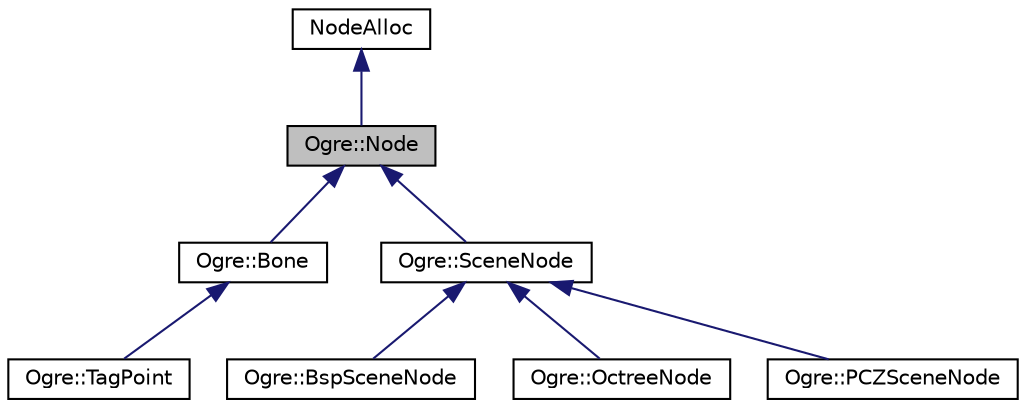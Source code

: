 digraph "Ogre::Node"
{
  bgcolor="transparent";
  edge [fontname="Helvetica",fontsize="10",labelfontname="Helvetica",labelfontsize="10"];
  node [fontname="Helvetica",fontsize="10",shape=record];
  Node0 [label="Ogre::Node",height=0.2,width=0.4,color="black", fillcolor="grey75", style="filled", fontcolor="black"];
  Node1 -> Node0 [dir="back",color="midnightblue",fontsize="10",style="solid",fontname="Helvetica"];
  Node1 [label="NodeAlloc",height=0.2,width=0.4,color="black",URL="$class_ogre_1_1_allocated_object.html"];
  Node0 -> Node2 [dir="back",color="midnightblue",fontsize="10",style="solid",fontname="Helvetica"];
  Node2 [label="Ogre::Bone",height=0.2,width=0.4,color="black",URL="$class_ogre_1_1_bone.html",tooltip="A bone in a skeleton. "];
  Node2 -> Node3 [dir="back",color="midnightblue",fontsize="10",style="solid",fontname="Helvetica"];
  Node3 [label="Ogre::TagPoint",height=0.2,width=0.4,color="black",URL="$class_ogre_1_1_tag_point.html",tooltip="A tagged point on a skeleton, which can be used to attach entities to on specific other entities..."];
  Node0 -> Node4 [dir="back",color="midnightblue",fontsize="10",style="solid",fontname="Helvetica"];
  Node4 [label="Ogre::SceneNode",height=0.2,width=0.4,color="black",URL="$class_ogre_1_1_scene_node.html",tooltip="Class representing a node in the scene graph. "];
  Node4 -> Node5 [dir="back",color="midnightblue",fontsize="10",style="solid",fontname="Helvetica"];
  Node5 [label="Ogre::BspSceneNode",height=0.2,width=0.4,color="black",URL="$class_ogre_1_1_bsp_scene_node.html",tooltip="Specialisation of SceneNode for the BspSceneManager. "];
  Node4 -> Node6 [dir="back",color="midnightblue",fontsize="10",style="solid",fontname="Helvetica"];
  Node6 [label="Ogre::OctreeNode",height=0.2,width=0.4,color="black",URL="$class_ogre_1_1_octree_node.html",tooltip="Specialized SceneNode that is customized for working within an Octree. "];
  Node4 -> Node7 [dir="back",color="midnightblue",fontsize="10",style="solid",fontname="Helvetica"];
  Node7 [label="Ogre::PCZSceneNode",height=0.2,width=0.4,color="black",URL="$class_ogre_1_1_p_c_z_scene_node.html"];
}
